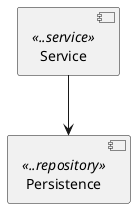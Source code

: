 @startuml archiunit

[Service] <<..service>> as service

[Persistence] <<..repository>> as persistence

service --> persistence

@enduml